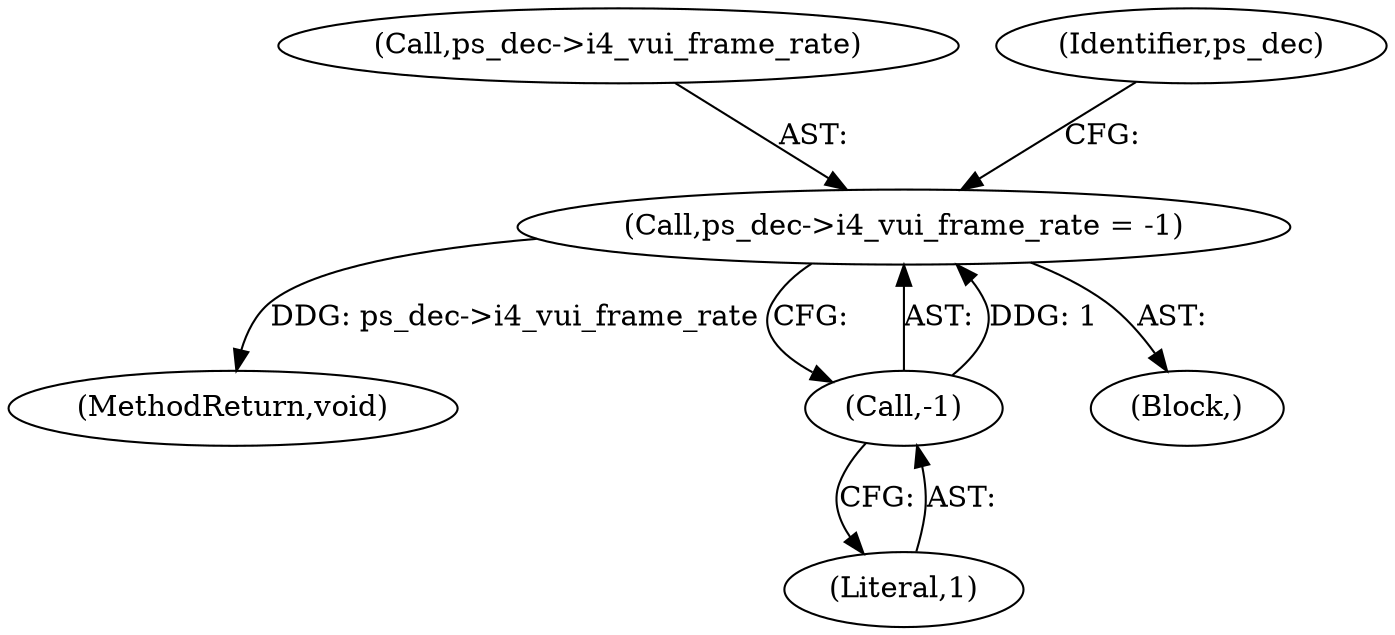 digraph "0_Android_cc676ebd95247646e67907ccab150fb77a847335@pointer" {
"1000663" [label="(Call,ps_dec->i4_vui_frame_rate = -1)"];
"1000667" [label="(Call,-1)"];
"1000664" [label="(Call,ps_dec->i4_vui_frame_rate)"];
"1000667" [label="(Call,-1)"];
"1000671" [label="(Identifier,ps_dec)"];
"1000963" [label="(MethodReturn,void)"];
"1000663" [label="(Call,ps_dec->i4_vui_frame_rate = -1)"];
"1000668" [label="(Literal,1)"];
"1000121" [label="(Block,)"];
"1000663" -> "1000121"  [label="AST: "];
"1000663" -> "1000667"  [label="CFG: "];
"1000664" -> "1000663"  [label="AST: "];
"1000667" -> "1000663"  [label="AST: "];
"1000671" -> "1000663"  [label="CFG: "];
"1000663" -> "1000963"  [label="DDG: ps_dec->i4_vui_frame_rate"];
"1000667" -> "1000663"  [label="DDG: 1"];
"1000667" -> "1000668"  [label="CFG: "];
"1000668" -> "1000667"  [label="AST: "];
}
